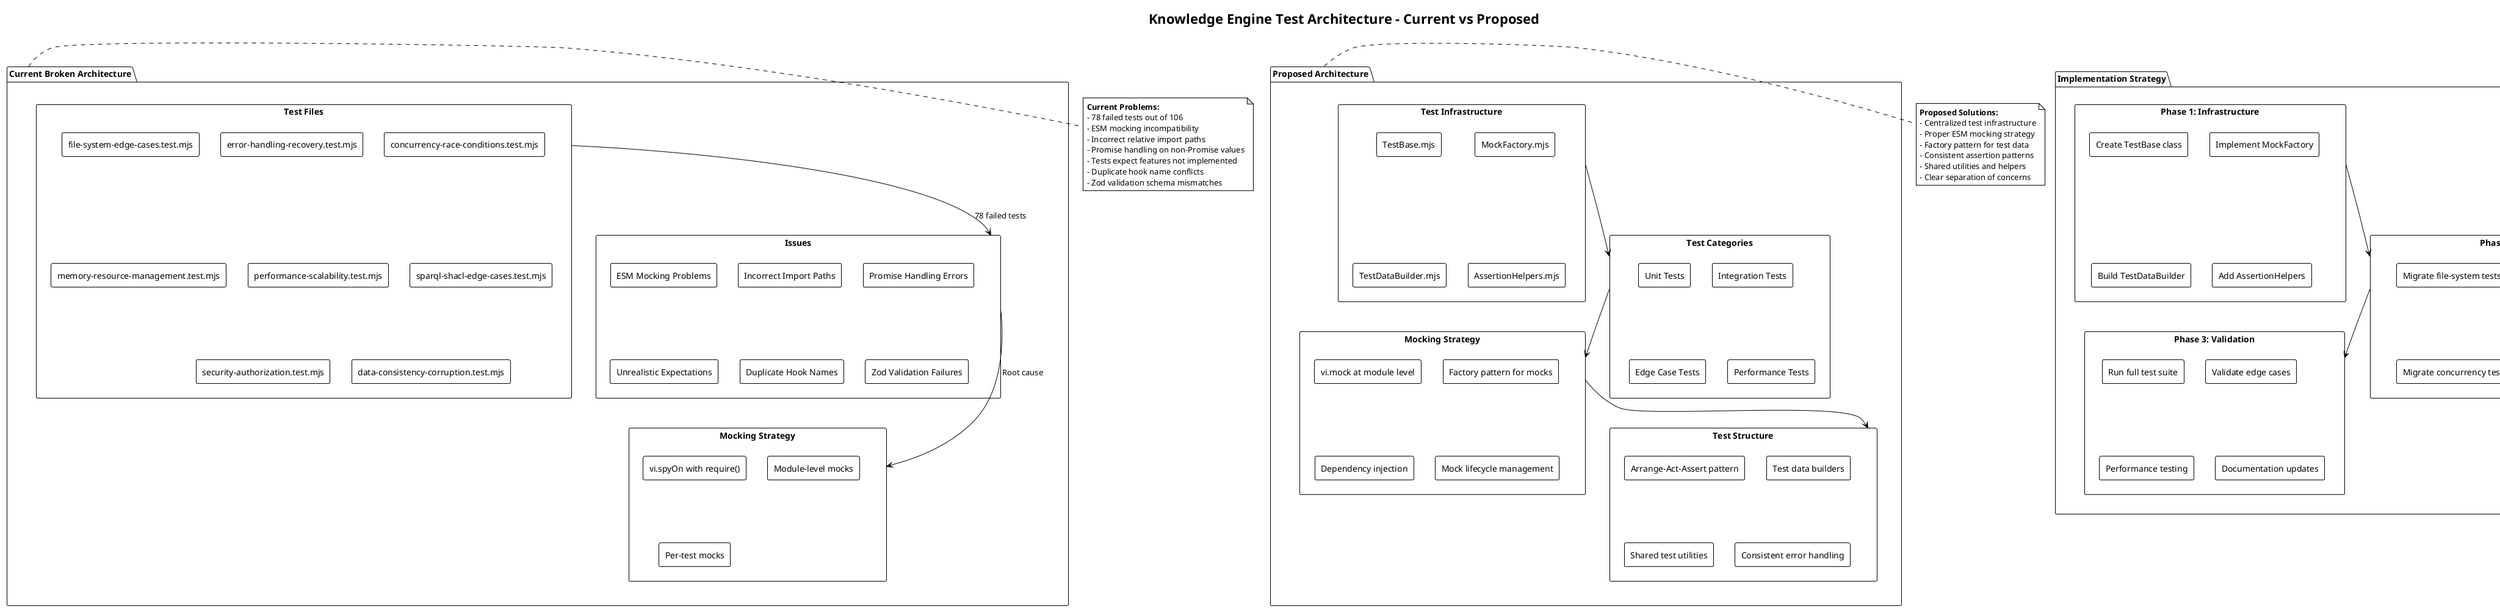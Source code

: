@startuml Test Architecture Analysis

!theme plain
skinparam backgroundColor #FFFFFF
skinparam componentStyle rectangle

title Knowledge Engine Test Architecture - Current vs Proposed

package "Current Broken Architecture" as Current {
    component "Test Files" as TF {
        [file-system-edge-cases.test.mjs]
        [error-handling-recovery.test.mjs]
        [concurrency-race-conditions.test.mjs]
        [memory-resource-management.test.mjs]
        [performance-scalability.test.mjs]
        [sparql-shacl-edge-cases.test.mjs]
        [security-authorization.test.mjs]
        [data-consistency-corruption.test.mjs]
    }
    
    component "Issues" as Issues {
        [ESM Mocking Problems]
        [Incorrect Import Paths]
        [Promise Handling Errors]
        [Unrealistic Expectations]
        [Duplicate Hook Names]
        [Zod Validation Failures]
    }
    
    component "Mocking Strategy" as MockStrategy {
        [vi.spyOn with require()]
        [Module-level mocks]
        [Per-test mocks]
    }
    
    TF --> Issues : "78 failed tests"
    Issues --> MockStrategy : "Root cause"
}

package "Proposed Architecture" as Proposed {
    component "Test Infrastructure" as TestInfra {
        [TestBase.mjs]
        [MockFactory.mjs]
        [TestDataBuilder.mjs]
        [AssertionHelpers.mjs]
    }
    
    component "Test Categories" as TestCats {
        [Unit Tests]
        [Integration Tests]
        [Edge Case Tests]
        [Performance Tests]
    }
    
    component "Mocking Strategy" as NewMockStrategy {
        [vi.mock at module level]
        [Factory pattern for mocks]
        [Dependency injection]
        [Mock lifecycle management]
    }
    
    component "Test Structure" as TestStruct {
        [Arrange-Act-Assert pattern]
        [Test data builders]
        [Shared test utilities]
        [Consistent error handling]
    }
    
    TestInfra --> TestCats
    TestCats --> NewMockStrategy
    NewMockStrategy --> TestStruct
}

package "Implementation Strategy" as Implementation {
    component "Phase 1: Infrastructure" as Phase1 {
        [Create TestBase class]
        [Implement MockFactory]
        [Build TestDataBuilder]
        [Add AssertionHelpers]
    }
    
    component "Phase 2: Migration" as Phase2 {
        [Migrate file-system tests]
        [Migrate error-handling tests]
        [Migrate concurrency tests]
        [Migrate remaining tests]
    }
    
    component "Phase 3: Validation" as Phase3 {
        [Run full test suite]
        [Validate edge cases]
        [Performance testing]
        [Documentation updates]
    }
    
    Phase1 --> Phase2
    Phase2 --> Phase3
}

note right of Current
    **Current Problems:**
    - 78 failed tests out of 106
    - ESM mocking incompatibility
    - Incorrect relative import paths
    - Promise handling on non-Promise values
    - Tests expect features not implemented
    - Duplicate hook name conflicts
    - Zod validation schema mismatches
end note

note right of Proposed
    **Proposed Solutions:**
    - Centralized test infrastructure
    - Proper ESM mocking strategy
    - Factory pattern for test data
    - Consistent assertion patterns
    - Shared utilities and helpers
    - Clear separation of concerns
end note

@enduml
